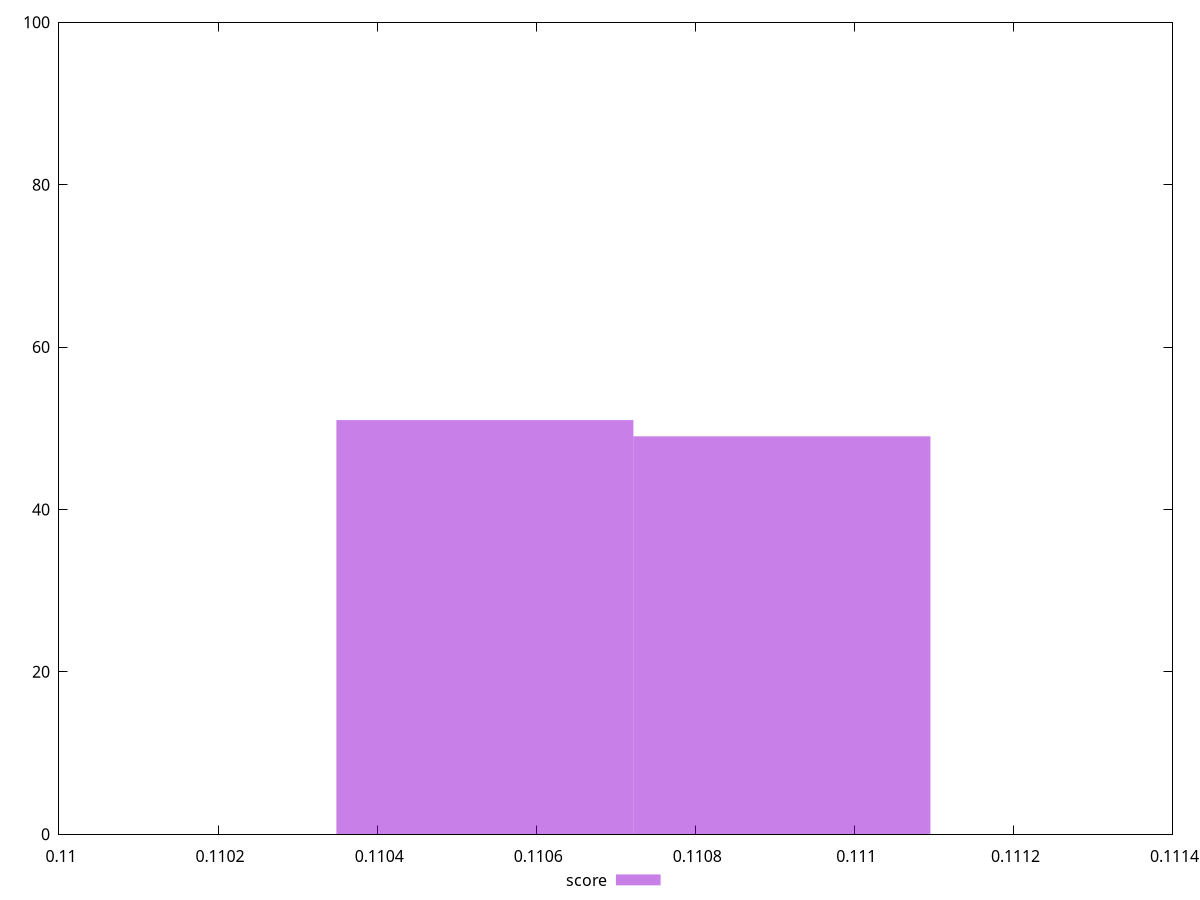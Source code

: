 reset
set terminal svg size 640, 490 enhanced background rgb 'white'
set output "report_00007_2020-12-11T15:55:29.892Z/uses-long-cache-ttl/samples/pages/score/histogram.svg"

$score <<EOF
0.11053548381021791 51
0.11090891449876594 49
EOF

set key outside below
set boxwidth 0.0003734306885480335
set yrange [0:100]
set style fill transparent solid 0.5 noborder

plot \
  $score title "score" with boxes, \


reset